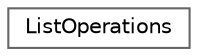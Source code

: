 digraph "Graphical Class Hierarchy"
{
 // LATEX_PDF_SIZE
  bgcolor="transparent";
  edge [fontname=Helvetica,fontsize=10,labelfontname=Helvetica,labelfontsize=10];
  node [fontname=Helvetica,fontsize=10,shape=box,height=0.2,width=0.4];
  rankdir="LR";
  Node0 [id="Node000000",label="ListOperations",height=0.2,width=0.4,color="grey40", fillcolor="white", style="filled",URL="$class_list_operations.html",tooltip="Class for operations on a list of DateTime objects."];
}

